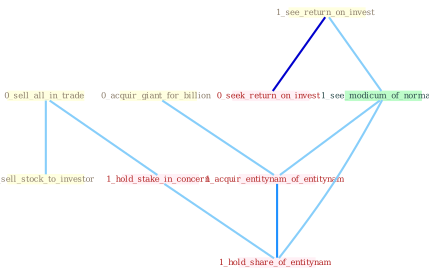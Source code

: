 Graph G{ 
    node
    [shape=polygon,style=filled,width=.5,height=.06,color="#BDFCC9",fixedsize=true,fontsize=4,
    fontcolor="#2f4f4f"];
    {node
    [color="#ffffe0", fontcolor="#8b7d6b"] "0_sell_all_in_trade " "0_sell_stock_to_investor " "1_see_return_on_invest " "0_acquir_giant_for_billion "}
{node [color="#fff0f5", fontcolor="#b22222"] "1_hold_stake_in_concern " "0_seek_return_on_invest " "1_acquir_entitynam_of_entitynam " "1_hold_share_of_entitynam "}
edge [color="#B0E2FF"];

	"0_sell_all_in_trade " -- "0_sell_stock_to_investor " [w="1", color="#87cefa" ];
	"0_sell_all_in_trade " -- "1_hold_stake_in_concern " [w="1", color="#87cefa" ];
	"1_see_return_on_invest " -- "0_seek_return_on_invest " [w="3", color="#0000cd" , len=0.6];
	"1_see_return_on_invest " -- "1_see_modicum_of_normalci " [w="1", color="#87cefa" ];
	"0_acquir_giant_for_billion " -- "1_acquir_entitynam_of_entitynam " [w="1", color="#87cefa" ];
	"1_hold_stake_in_concern " -- "1_hold_share_of_entitynam " [w="1", color="#87cefa" ];
	"1_see_modicum_of_normalci " -- "1_acquir_entitynam_of_entitynam " [w="1", color="#87cefa" ];
	"1_see_modicum_of_normalci " -- "1_hold_share_of_entitynam " [w="1", color="#87cefa" ];
	"1_acquir_entitynam_of_entitynam " -- "1_hold_share_of_entitynam " [w="2", color="#1e90ff" , len=0.8];
}